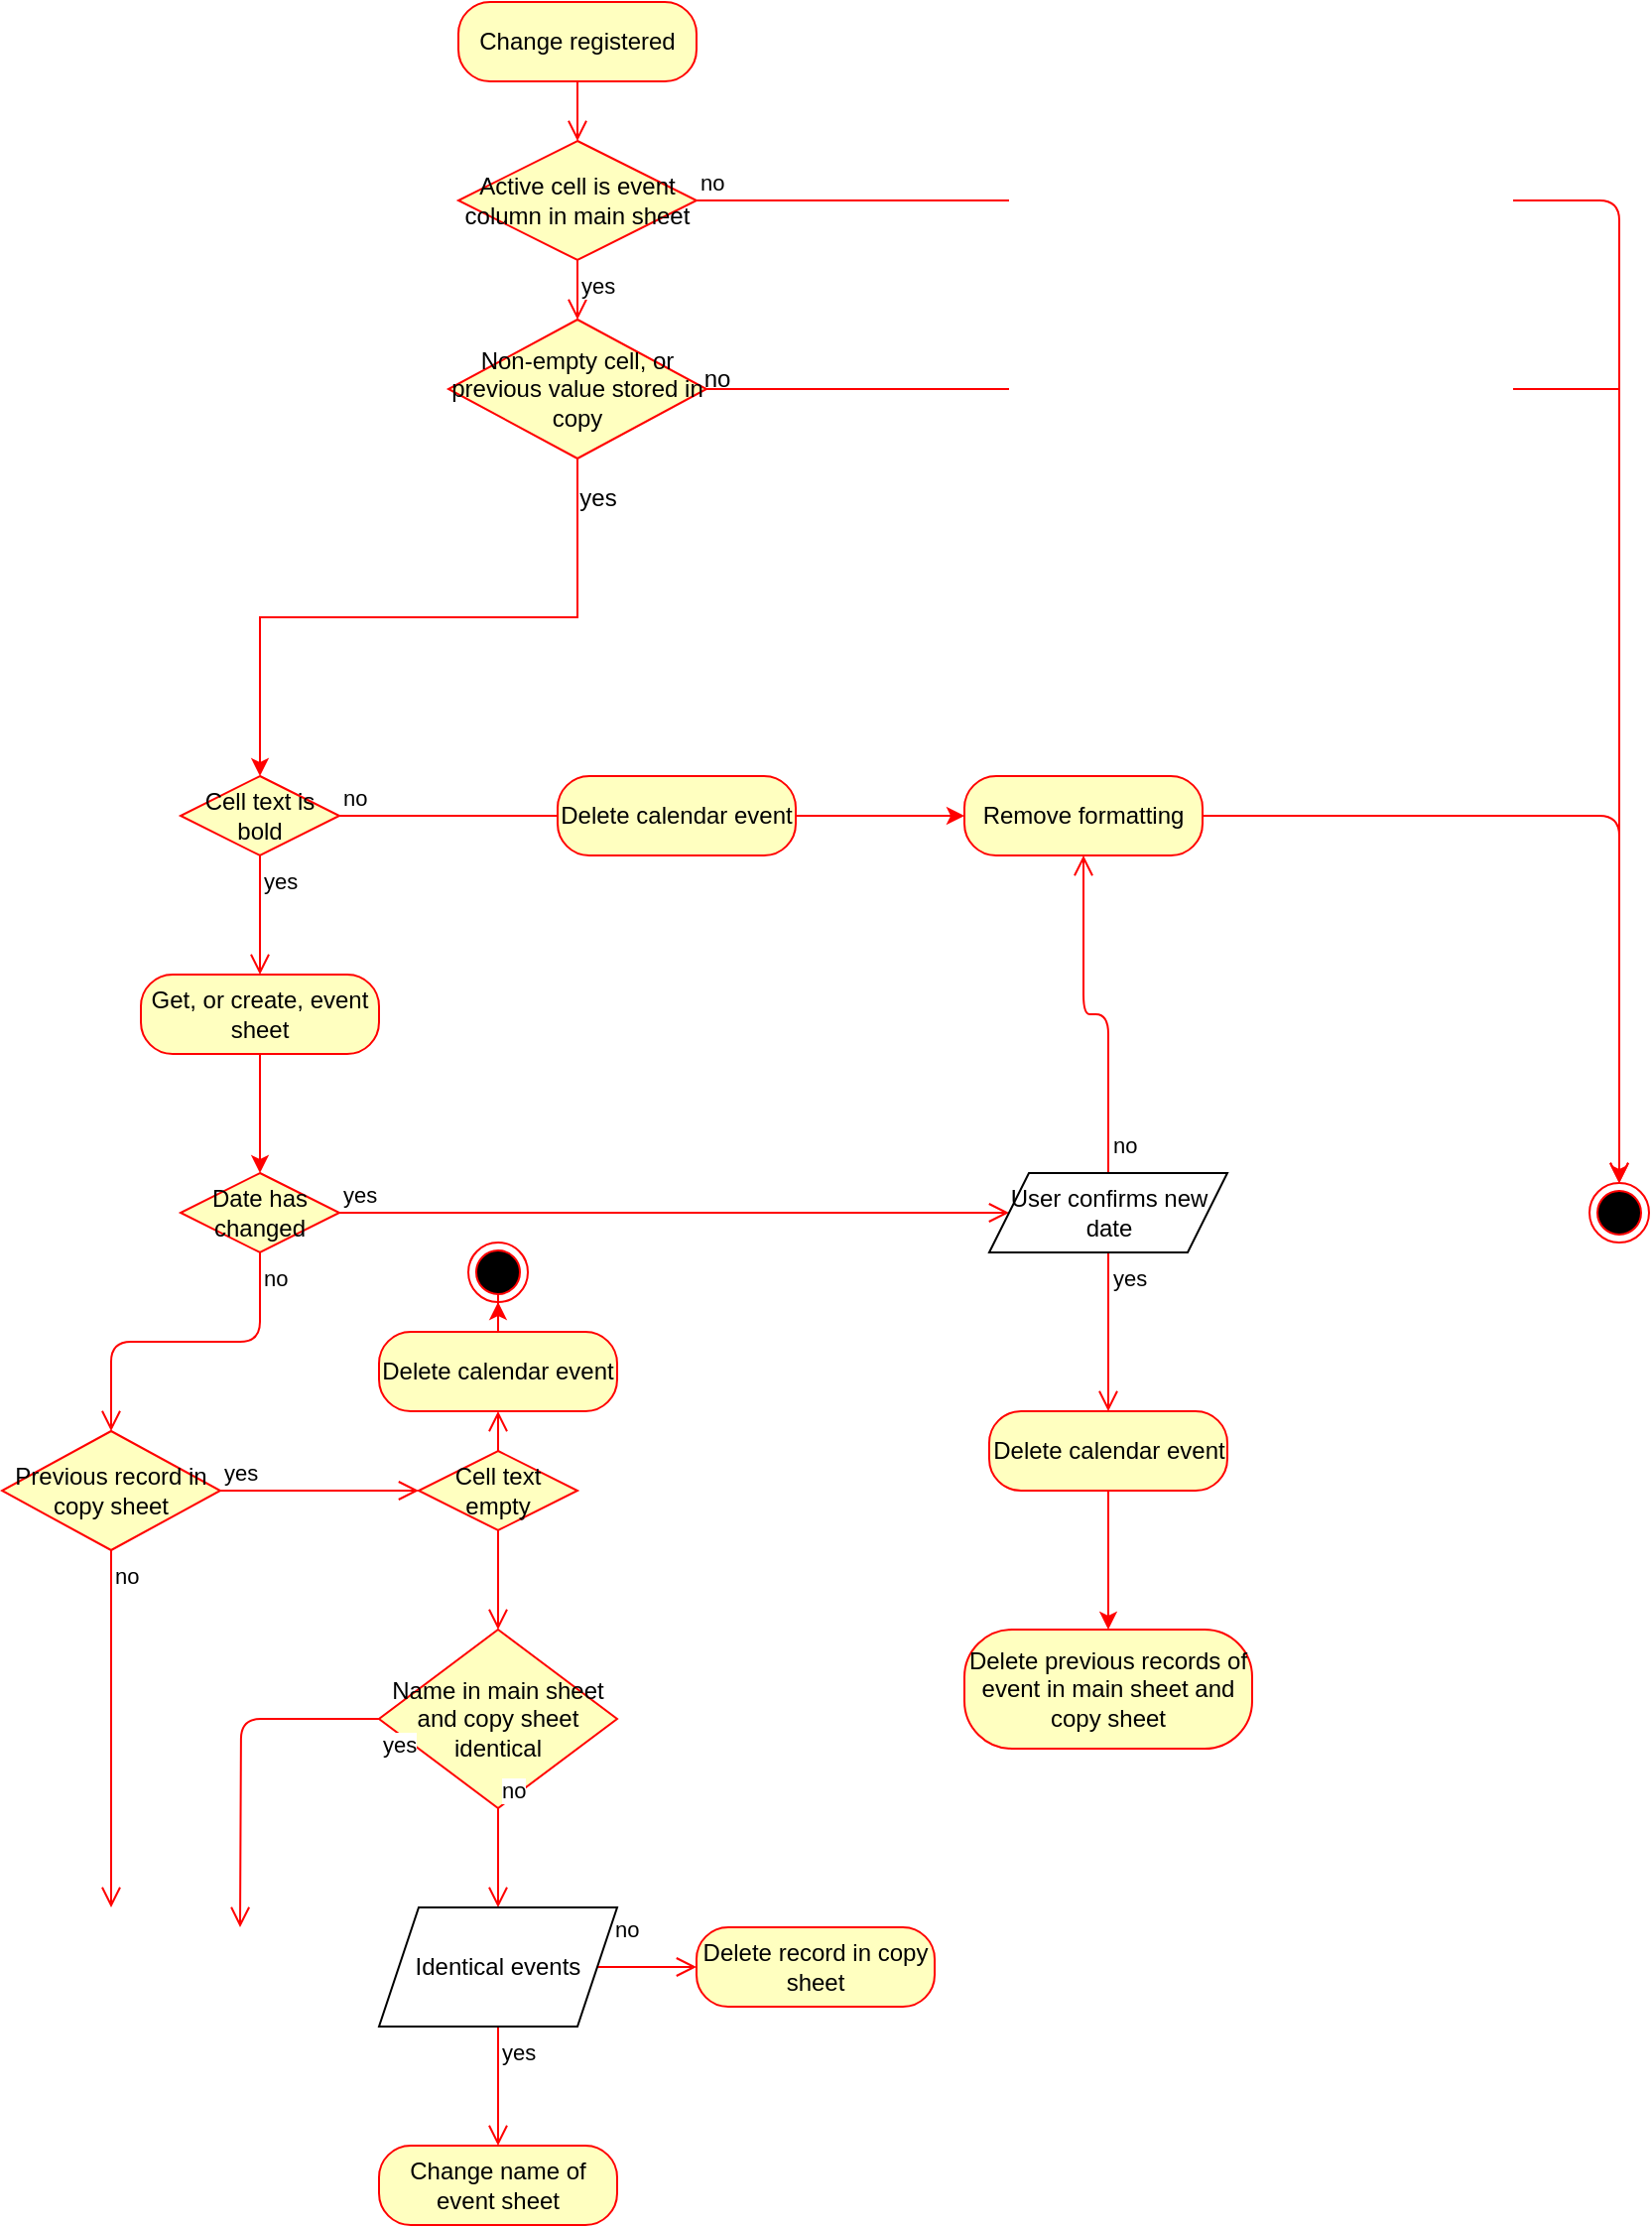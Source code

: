 <mxfile version="13.11.0" type="github"><diagram id="QH89DUY-t-8uCqXxFv83" name="Page-1"><mxGraphModel dx="946" dy="592" grid="1" gridSize="10" guides="1" tooltips="1" connect="1" arrows="1" fold="1" page="1" pageScale="1" pageWidth="1200" pageHeight="1920" math="0" shadow="0"><root><mxCell id="0"/><mxCell id="1" parent="0"/><mxCell id="cpf9fvS4WFx5tCfSBTo9-3" value="&lt;p&gt;Active cell is event column in main sheet&lt;/p&gt;" style="rhombus;whiteSpace=wrap;html=1;fillColor=#ffffc0;strokeColor=#ff0000;align=center;" vertex="1" parent="1"><mxGeometry x="350" y="70" width="120" height="60" as="geometry"/></mxCell><mxCell id="cpf9fvS4WFx5tCfSBTo9-4" value="no" style="edgeStyle=orthogonalEdgeStyle;html=1;align=left;verticalAlign=bottom;endArrow=open;endSize=8;strokeColor=#ff0000;entryX=0.5;entryY=0;entryDx=0;entryDy=0;" edge="1" source="cpf9fvS4WFx5tCfSBTo9-3" parent="1" target="cpf9fvS4WFx5tCfSBTo9-8"><mxGeometry x="-1" relative="1" as="geometry"><mxPoint x="650" y="265" as="targetPoint"/></mxGeometry></mxCell><mxCell id="cpf9fvS4WFx5tCfSBTo9-5" value="yes" style="edgeStyle=orthogonalEdgeStyle;html=1;align=left;verticalAlign=top;endArrow=open;endSize=8;strokeColor=#ff0000;entryX=0.5;entryY=0;entryDx=0;entryDy=0;" edge="1" source="cpf9fvS4WFx5tCfSBTo9-3" parent="1" target="cpf9fvS4WFx5tCfSBTo9-34"><mxGeometry x="-1" relative="1" as="geometry"><mxPoint x="250" y="390" as="targetPoint"/></mxGeometry></mxCell><mxCell id="cpf9fvS4WFx5tCfSBTo9-6" value="Change registered" style="rounded=1;whiteSpace=wrap;html=1;arcSize=40;fontColor=#000000;fillColor=#ffffc0;strokeColor=#ff0000;" vertex="1" parent="1"><mxGeometry x="350" width="120" height="40" as="geometry"/></mxCell><mxCell id="cpf9fvS4WFx5tCfSBTo9-7" value="" style="edgeStyle=orthogonalEdgeStyle;html=1;verticalAlign=bottom;endArrow=open;endSize=8;strokeColor=#ff0000;entryX=0.5;entryY=0;entryDx=0;entryDy=0;" edge="1" source="cpf9fvS4WFx5tCfSBTo9-6" parent="1" target="cpf9fvS4WFx5tCfSBTo9-3"><mxGeometry relative="1" as="geometry"><mxPoint x="410" y="210" as="targetPoint"/></mxGeometry></mxCell><mxCell id="cpf9fvS4WFx5tCfSBTo9-8" value="" style="ellipse;html=1;shape=endState;fillColor=#000000;strokeColor=#ff0000;" vertex="1" parent="1"><mxGeometry x="920" y="595" width="30" height="30" as="geometry"/></mxCell><mxCell id="cpf9fvS4WFx5tCfSBTo9-17" value="Cell text is bold" style="rhombus;whiteSpace=wrap;html=1;fillColor=#ffffc0;strokeColor=#ff0000;" vertex="1" parent="1"><mxGeometry x="210" y="390" width="80" height="40" as="geometry"/></mxCell><mxCell id="cpf9fvS4WFx5tCfSBTo9-18" value="no" style="edgeStyle=orthogonalEdgeStyle;html=1;align=left;verticalAlign=bottom;endArrow=open;endSize=8;strokeColor=#ff0000;" edge="1" source="cpf9fvS4WFx5tCfSBTo9-17" parent="1"><mxGeometry x="-1" relative="1" as="geometry"><mxPoint x="430" y="410" as="targetPoint"/></mxGeometry></mxCell><mxCell id="cpf9fvS4WFx5tCfSBTo9-19" value="yes" style="edgeStyle=orthogonalEdgeStyle;html=1;align=left;verticalAlign=top;endArrow=open;endSize=8;strokeColor=#ff0000;" edge="1" source="cpf9fvS4WFx5tCfSBTo9-17" parent="1"><mxGeometry x="-1" relative="1" as="geometry"><mxPoint x="250" y="490" as="targetPoint"/></mxGeometry></mxCell><mxCell id="cpf9fvS4WFx5tCfSBTo9-23" value="Date has changed" style="rhombus;whiteSpace=wrap;html=1;fillColor=#ffffc0;strokeColor=#ff0000;" vertex="1" parent="1"><mxGeometry x="210" y="590" width="80" height="40" as="geometry"/></mxCell><mxCell id="cpf9fvS4WFx5tCfSBTo9-24" value="yes" style="edgeStyle=orthogonalEdgeStyle;html=1;align=left;verticalAlign=bottom;endArrow=open;endSize=8;strokeColor=#ff0000;entryX=0;entryY=0.5;entryDx=0;entryDy=0;" edge="1" source="cpf9fvS4WFx5tCfSBTo9-23" parent="1" target="cpf9fvS4WFx5tCfSBTo9-45"><mxGeometry x="-1" relative="1" as="geometry"><mxPoint x="390" y="610" as="targetPoint"/></mxGeometry></mxCell><mxCell id="cpf9fvS4WFx5tCfSBTo9-25" value="no" style="edgeStyle=orthogonalEdgeStyle;html=1;align=left;verticalAlign=top;endArrow=open;endSize=8;strokeColor=#ff0000;" edge="1" source="cpf9fvS4WFx5tCfSBTo9-23" parent="1" target="cpf9fvS4WFx5tCfSBTo9-53"><mxGeometry x="-1" relative="1" as="geometry"><mxPoint x="250" y="690" as="targetPoint"/></mxGeometry></mxCell><mxCell id="cpf9fvS4WFx5tCfSBTo9-27" value="no" style="edgeStyle=orthogonalEdgeStyle;html=1;align=left;verticalAlign=bottom;endArrow=open;endSize=8;strokeColor=#FF0000;entryX=0.5;entryY=1;entryDx=0;entryDy=0;exitX=0.5;exitY=0;exitDx=0;exitDy=0;" edge="1" source="cpf9fvS4WFx5tCfSBTo9-45" parent="1" target="cpf9fvS4WFx5tCfSBTo9-30"><mxGeometry x="-0.944" relative="1" as="geometry"><mxPoint x="660" y="530" as="targetPoint"/><mxPoint x="500" y="610" as="sourcePoint"/><mxPoint as="offset"/></mxGeometry></mxCell><mxCell id="cpf9fvS4WFx5tCfSBTo9-28" value="yes" style="edgeStyle=orthogonalEdgeStyle;html=1;align=left;verticalAlign=top;endArrow=open;endSize=8;fillColor=#f8cecc;gradientColor=#ea6b66;strokeColor=#FF0000;entryX=0.5;entryY=0;entryDx=0;entryDy=0;exitX=0.5;exitY=1;exitDx=0;exitDy=0;" edge="1" source="cpf9fvS4WFx5tCfSBTo9-45" parent="1" target="cpf9fvS4WFx5tCfSBTo9-46"><mxGeometry x="-1" relative="1" as="geometry"><mxPoint x="587.5" y="710" as="targetPoint"/><mxPoint x="557.5" y="680" as="sourcePoint"/><Array as="points"/><mxPoint as="offset"/></mxGeometry></mxCell><mxCell id="cpf9fvS4WFx5tCfSBTo9-30" value="Remove formatting" style="rounded=1;whiteSpace=wrap;html=1;arcSize=40;fontColor=#000000;fillColor=#ffffc0;strokeColor=#ff0000;" vertex="1" parent="1"><mxGeometry x="605" y="390" width="120" height="40" as="geometry"/></mxCell><mxCell id="cpf9fvS4WFx5tCfSBTo9-31" value="" style="edgeStyle=orthogonalEdgeStyle;html=1;verticalAlign=bottom;endArrow=open;endSize=8;strokeColor=#ff0000;" edge="1" source="cpf9fvS4WFx5tCfSBTo9-30" parent="1" target="cpf9fvS4WFx5tCfSBTo9-8"><mxGeometry relative="1" as="geometry"><mxPoint x="660" y="590" as="targetPoint"/></mxGeometry></mxCell><mxCell id="cpf9fvS4WFx5tCfSBTo9-33" style="edgeStyle=orthogonalEdgeStyle;rounded=0;orthogonalLoop=1;jettySize=auto;html=1;strokeColor=#FF0000;entryX=0;entryY=0.5;entryDx=0;entryDy=0;" edge="1" parent="1" source="cpf9fvS4WFx5tCfSBTo9-32" target="cpf9fvS4WFx5tCfSBTo9-30"><mxGeometry relative="1" as="geometry"><mxPoint x="560" y="410" as="targetPoint"/></mxGeometry></mxCell><mxCell id="cpf9fvS4WFx5tCfSBTo9-32" value="Delete calendar event" style="rounded=1;whiteSpace=wrap;html=1;arcSize=40;fontColor=#000000;fillColor=#ffffc0;strokeColor=#ff0000;" vertex="1" parent="1"><mxGeometry x="400" y="390" width="120" height="40" as="geometry"/></mxCell><mxCell id="cpf9fvS4WFx5tCfSBTo9-35" style="edgeStyle=orthogonalEdgeStyle;rounded=0;orthogonalLoop=1;jettySize=auto;html=1;exitX=1;exitY=0.5;exitDx=0;exitDy=0;strokeColor=#FF0000;entryX=0.5;entryY=0;entryDx=0;entryDy=0;" edge="1" parent="1" source="cpf9fvS4WFx5tCfSBTo9-34" target="cpf9fvS4WFx5tCfSBTo9-8"><mxGeometry relative="1" as="geometry"><mxPoint x="650" y="195" as="targetPoint"/></mxGeometry></mxCell><mxCell id="cpf9fvS4WFx5tCfSBTo9-37" style="edgeStyle=orthogonalEdgeStyle;rounded=0;orthogonalLoop=1;jettySize=auto;html=1;exitX=0.5;exitY=1;exitDx=0;exitDy=0;entryX=0.5;entryY=0;entryDx=0;entryDy=0;strokeColor=#FF0000;" edge="1" parent="1" source="cpf9fvS4WFx5tCfSBTo9-34" target="cpf9fvS4WFx5tCfSBTo9-17"><mxGeometry relative="1" as="geometry"/></mxCell><mxCell id="cpf9fvS4WFx5tCfSBTo9-34" value="&lt;p&gt;Non-empty cell, or previous value stored in copy&lt;/p&gt;" style="rhombus;whiteSpace=wrap;html=1;fillColor=#ffffc0;strokeColor=#ff0000;align=center;" vertex="1" parent="1"><mxGeometry x="345" y="160" width="130" height="70" as="geometry"/></mxCell><mxCell id="cpf9fvS4WFx5tCfSBTo9-38" value="yes" style="text;html=1;align=center;verticalAlign=middle;resizable=0;points=[];autosize=1;" vertex="1" parent="1"><mxGeometry x="405" y="240" width="30" height="20" as="geometry"/></mxCell><mxCell id="cpf9fvS4WFx5tCfSBTo9-39" value="no" style="text;html=1;align=center;verticalAlign=middle;resizable=0;points=[];autosize=1;" vertex="1" parent="1"><mxGeometry x="465" y="180" width="30" height="20" as="geometry"/></mxCell><mxCell id="cpf9fvS4WFx5tCfSBTo9-41" style="edgeStyle=orthogonalEdgeStyle;rounded=0;orthogonalLoop=1;jettySize=auto;html=1;entryX=0.5;entryY=0;entryDx=0;entryDy=0;strokeColor=#FF0000;" edge="1" parent="1" source="cpf9fvS4WFx5tCfSBTo9-40" target="cpf9fvS4WFx5tCfSBTo9-23"><mxGeometry relative="1" as="geometry"/></mxCell><mxCell id="cpf9fvS4WFx5tCfSBTo9-40" value="Get, or create, event sheet" style="rounded=1;whiteSpace=wrap;html=1;arcSize=40;fontColor=#000000;fillColor=#ffffc0;strokeColor=#ff0000;" vertex="1" parent="1"><mxGeometry x="190" y="490" width="120" height="40" as="geometry"/></mxCell><mxCell id="cpf9fvS4WFx5tCfSBTo9-45" value="&lt;span&gt;User confirms new date&lt;/span&gt;" style="shape=parallelogram;perimeter=parallelogramPerimeter;whiteSpace=wrap;html=1;fixedSize=1;" vertex="1" parent="1"><mxGeometry x="617.5" y="590" width="120" height="40" as="geometry"/></mxCell><mxCell id="cpf9fvS4WFx5tCfSBTo9-47" style="edgeStyle=orthogonalEdgeStyle;rounded=0;orthogonalLoop=1;jettySize=auto;html=1;strokeColor=#FF0000;entryX=0.5;entryY=0;entryDx=0;entryDy=0;" edge="1" parent="1" source="cpf9fvS4WFx5tCfSBTo9-46" target="cpf9fvS4WFx5tCfSBTo9-48"><mxGeometry relative="1" as="geometry"><mxPoint x="557.5" y="830" as="targetPoint"/></mxGeometry></mxCell><mxCell id="cpf9fvS4WFx5tCfSBTo9-46" value="Delete calendar event" style="rounded=1;whiteSpace=wrap;html=1;arcSize=40;fontColor=#000000;fillColor=#ffffc0;strokeColor=#ff0000;" vertex="1" parent="1"><mxGeometry x="617.5" y="710" width="120" height="40" as="geometry"/></mxCell><mxCell id="cpf9fvS4WFx5tCfSBTo9-48" value="Delete previous records of event in main sheet and copy sheet" style="rounded=1;whiteSpace=wrap;html=1;arcSize=40;fontColor=#000000;fillColor=#ffffc0;strokeColor=#ff0000;" vertex="1" parent="1"><mxGeometry x="605" y="820" width="145" height="60" as="geometry"/></mxCell><mxCell id="cpf9fvS4WFx5tCfSBTo9-53" value="Previous record in copy sheet" style="rhombus;whiteSpace=wrap;html=1;fillColor=#ffffc0;strokeColor=#ff0000;" vertex="1" parent="1"><mxGeometry x="120" y="720" width="110" height="60" as="geometry"/></mxCell><mxCell id="cpf9fvS4WFx5tCfSBTo9-55" value="no" style="edgeStyle=orthogonalEdgeStyle;html=1;align=left;verticalAlign=top;endArrow=open;endSize=8;strokeColor=#ff0000;" edge="1" source="cpf9fvS4WFx5tCfSBTo9-53" parent="1"><mxGeometry x="-1" relative="1" as="geometry"><mxPoint x="175" y="960" as="targetPoint"/><Array as="points"><mxPoint x="175" y="880"/></Array></mxGeometry></mxCell><mxCell id="cpf9fvS4WFx5tCfSBTo9-57" value="no" style="edgeStyle=orthogonalEdgeStyle;html=1;align=left;verticalAlign=bottom;endArrow=open;endSize=8;strokeColor=#ff0000;" edge="1" source="cpf9fvS4WFx5tCfSBTo9-56" parent="1"><mxGeometry x="-1" relative="1" as="geometry"><mxPoint x="370" y="820" as="targetPoint"/></mxGeometry></mxCell><mxCell id="cpf9fvS4WFx5tCfSBTo9-58" value="yes" style="edgeStyle=orthogonalEdgeStyle;html=1;align=left;verticalAlign=top;endArrow=open;endSize=8;strokeColor=#ff0000;" edge="1" source="cpf9fvS4WFx5tCfSBTo9-56" parent="1" target="cpf9fvS4WFx5tCfSBTo9-61"><mxGeometry x="-1" relative="1" as="geometry"><mxPoint x="370" y="690" as="targetPoint"/></mxGeometry></mxCell><mxCell id="cpf9fvS4WFx5tCfSBTo9-56" value="Cell text empty" style="rhombus;whiteSpace=wrap;html=1;fillColor=#ffffc0;strokeColor=#ff0000;" vertex="1" parent="1"><mxGeometry x="330" y="730" width="80" height="40" as="geometry"/></mxCell><mxCell id="cpf9fvS4WFx5tCfSBTo9-60" value="yes" style="edgeStyle=orthogonalEdgeStyle;html=1;align=left;verticalAlign=bottom;endArrow=open;endSize=8;strokeColor=#ff0000;" edge="1" parent="1" source="cpf9fvS4WFx5tCfSBTo9-53" target="cpf9fvS4WFx5tCfSBTo9-56"><mxGeometry x="-1" relative="1" as="geometry"><mxPoint x="380" y="720" as="targetPoint"/><mxPoint x="230" y="720" as="sourcePoint"/></mxGeometry></mxCell><mxCell id="cpf9fvS4WFx5tCfSBTo9-62" style="edgeStyle=orthogonalEdgeStyle;rounded=0;orthogonalLoop=1;jettySize=auto;html=1;strokeColor=#FF0000;" edge="1" parent="1" source="cpf9fvS4WFx5tCfSBTo9-61" target="cpf9fvS4WFx5tCfSBTo9-63"><mxGeometry relative="1" as="geometry"><mxPoint x="370" y="650" as="targetPoint"/></mxGeometry></mxCell><mxCell id="cpf9fvS4WFx5tCfSBTo9-61" value="Delete calendar event" style="rounded=1;whiteSpace=wrap;html=1;arcSize=40;fontColor=#000000;fillColor=#ffffc0;strokeColor=#ff0000;" vertex="1" parent="1"><mxGeometry x="310" y="670" width="120" height="40" as="geometry"/></mxCell><mxCell id="cpf9fvS4WFx5tCfSBTo9-63" value="" style="ellipse;html=1;shape=endState;fillColor=#000000;strokeColor=#ff0000;" vertex="1" parent="1"><mxGeometry x="355" y="625" width="30" height="30" as="geometry"/></mxCell><mxCell id="cpf9fvS4WFx5tCfSBTo9-67" value="Name in main sheet and copy sheet identical" style="rhombus;whiteSpace=wrap;html=1;fillColor=#ffffc0;strokeColor=#ff0000;" vertex="1" parent="1"><mxGeometry x="310" y="820" width="120" height="90" as="geometry"/></mxCell><mxCell id="cpf9fvS4WFx5tCfSBTo9-68" value="no" style="edgeStyle=orthogonalEdgeStyle;html=1;align=left;verticalAlign=bottom;endArrow=open;endSize=8;strokeColor=#ff0000;" edge="1" source="cpf9fvS4WFx5tCfSBTo9-67" parent="1" target="cpf9fvS4WFx5tCfSBTo9-73"><mxGeometry x="-1" relative="1" as="geometry"><mxPoint x="480" y="865" as="targetPoint"/></mxGeometry></mxCell><mxCell id="cpf9fvS4WFx5tCfSBTo9-69" value="yes" style="edgeStyle=orthogonalEdgeStyle;html=1;align=left;verticalAlign=top;endArrow=open;endSize=8;strokeColor=#ff0000;" edge="1" source="cpf9fvS4WFx5tCfSBTo9-67" parent="1"><mxGeometry x="-1" relative="1" as="geometry"><mxPoint x="240" y="970" as="targetPoint"/></mxGeometry></mxCell><mxCell id="cpf9fvS4WFx5tCfSBTo9-71" value="no" style="edgeStyle=orthogonalEdgeStyle;html=1;align=left;verticalAlign=bottom;endArrow=open;endSize=8;strokeColor=#ff0000;" edge="1" source="cpf9fvS4WFx5tCfSBTo9-73" parent="1" target="cpf9fvS4WFx5tCfSBTo9-74"><mxGeometry x="-0.714" y="10" relative="1" as="geometry"><mxPoint x="530" y="990" as="targetPoint"/><mxPoint x="530" y="990" as="sourcePoint"/><mxPoint as="offset"/></mxGeometry></mxCell><mxCell id="cpf9fvS4WFx5tCfSBTo9-72" value="yes" style="edgeStyle=orthogonalEdgeStyle;html=1;align=left;verticalAlign=top;endArrow=open;endSize=8;strokeColor=#ff0000;" edge="1" source="cpf9fvS4WFx5tCfSBTo9-73" parent="1" target="cpf9fvS4WFx5tCfSBTo9-75"><mxGeometry x="-1" relative="1" as="geometry"><mxPoint x="370" y="1100" as="targetPoint"/><mxPoint x="490" y="1010" as="sourcePoint"/></mxGeometry></mxCell><mxCell id="cpf9fvS4WFx5tCfSBTo9-73" value="Identical events" style="shape=parallelogram;perimeter=parallelogramPerimeter;whiteSpace=wrap;html=1;fixedSize=1;" vertex="1" parent="1"><mxGeometry x="310" y="960" width="120" height="60" as="geometry"/></mxCell><mxCell id="cpf9fvS4WFx5tCfSBTo9-74" value="Delete record in copy sheet" style="rounded=1;whiteSpace=wrap;html=1;arcSize=40;fontColor=#000000;fillColor=#ffffc0;strokeColor=#ff0000;" vertex="1" parent="1"><mxGeometry x="470" y="970" width="120" height="40" as="geometry"/></mxCell><mxCell id="cpf9fvS4WFx5tCfSBTo9-75" value="Change name of event sheet" style="rounded=1;whiteSpace=wrap;html=1;arcSize=40;fontColor=#000000;fillColor=#ffffc0;strokeColor=#ff0000;" vertex="1" parent="1"><mxGeometry x="310" y="1080" width="120" height="40" as="geometry"/></mxCell></root></mxGraphModel></diagram></mxfile>